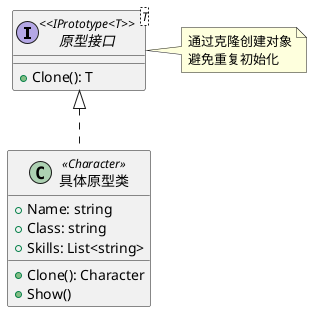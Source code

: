 @startuml

interface "原型接口" as IPrototype<T> <<IPrototype<T>>{
  + Clone(): T
}

class "具体原型类" as Character <<Character>>{
  + Name: string
  + Class: string
  + Skills: List<string>
  + Clone(): Character
  + Show()
}

IPrototype <|.. Character

note right of IPrototype
  通过克隆创建对象
  避免重复初始化
end note
@enduml